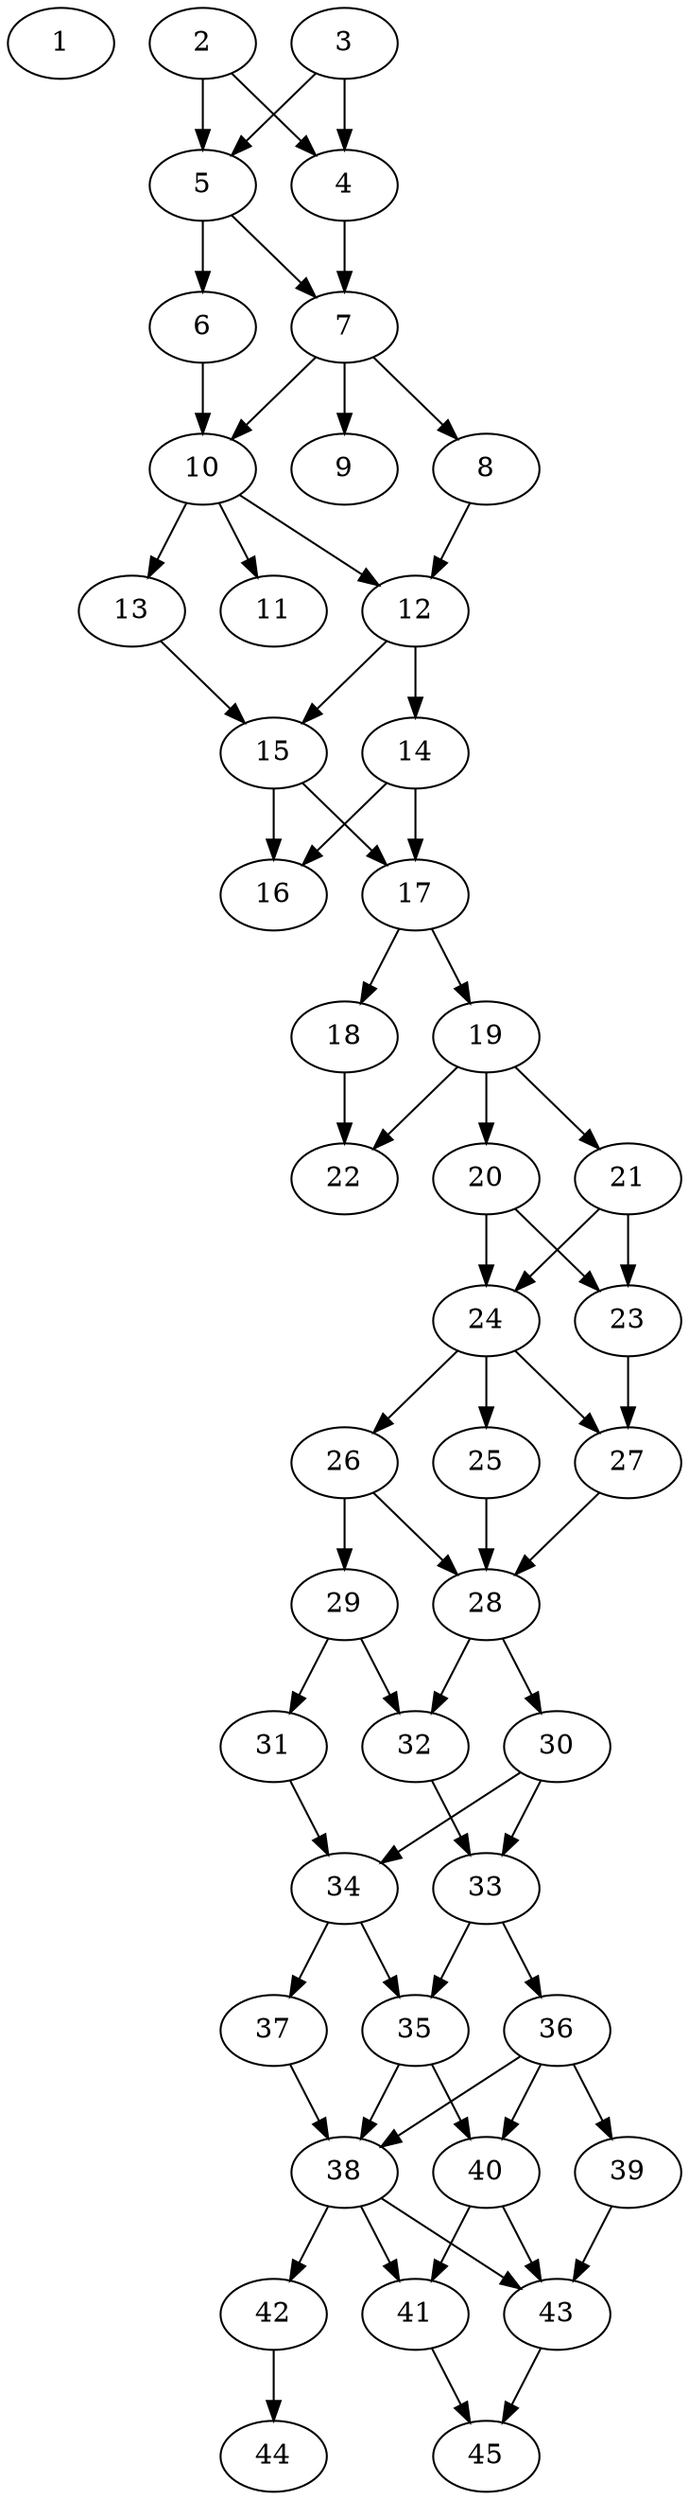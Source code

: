 // DAG automatically generated by daggen at Thu Oct  3 14:07:23 2019
// ./daggen --dot -n 45 --ccr 0.4 --fat 0.3 --regular 0.7 --density 0.7 --mindata 5242880 --maxdata 52428800 
digraph G {
  1 [size="103948800", alpha="0.11", expect_size="41579520"] 
  2 [size="48286720", alpha="0.10", expect_size="19314688"] 
  2 -> 4 [size ="19314688"]
  2 -> 5 [size ="19314688"]
  3 [size="73152000", alpha="0.09", expect_size="29260800"] 
  3 -> 4 [size ="29260800"]
  3 -> 5 [size ="29260800"]
  4 [size="71311360", alpha="0.14", expect_size="28524544"] 
  4 -> 7 [size ="28524544"]
  5 [size="115637760", alpha="0.03", expect_size="46255104"] 
  5 -> 6 [size ="46255104"]
  5 -> 7 [size ="46255104"]
  6 [size="23124480", alpha="0.02", expect_size="9249792"] 
  6 -> 10 [size ="9249792"]
  7 [size="55902720", alpha="0.08", expect_size="22361088"] 
  7 -> 8 [size ="22361088"]
  7 -> 9 [size ="22361088"]
  7 -> 10 [size ="22361088"]
  8 [size="43348480", alpha="0.03", expect_size="17339392"] 
  8 -> 12 [size ="17339392"]
  9 [size="80732160", alpha="0.04", expect_size="32292864"] 
  10 [size="53519360", alpha="0.03", expect_size="21407744"] 
  10 -> 11 [size ="21407744"]
  10 -> 12 [size ="21407744"]
  10 -> 13 [size ="21407744"]
  11 [size="95782400", alpha="0.08", expect_size="38312960"] 
  12 [size="40558080", alpha="0.07", expect_size="16223232"] 
  12 -> 14 [size ="16223232"]
  12 -> 15 [size ="16223232"]
  13 [size="100444160", alpha="0.06", expect_size="40177664"] 
  13 -> 15 [size ="40177664"]
  14 [size="37657600", alpha="0.14", expect_size="15063040"] 
  14 -> 16 [size ="15063040"]
  14 -> 17 [size ="15063040"]
  15 [size="118154240", alpha="0.00", expect_size="47261696"] 
  15 -> 16 [size ="47261696"]
  15 -> 17 [size ="47261696"]
  16 [size="20313600", alpha="0.05", expect_size="8125440"] 
  17 [size="33640960", alpha="0.17", expect_size="13456384"] 
  17 -> 18 [size ="13456384"]
  17 -> 19 [size ="13456384"]
  18 [size="80535040", alpha="0.12", expect_size="32214016"] 
  18 -> 22 [size ="32214016"]
  19 [size="98181120", alpha="0.06", expect_size="39272448"] 
  19 -> 20 [size ="39272448"]
  19 -> 21 [size ="39272448"]
  19 -> 22 [size ="39272448"]
  20 [size="120473600", alpha="0.13", expect_size="48189440"] 
  20 -> 23 [size ="48189440"]
  20 -> 24 [size ="48189440"]
  21 [size="17656320", alpha="0.17", expect_size="7062528"] 
  21 -> 23 [size ="7062528"]
  21 -> 24 [size ="7062528"]
  22 [size="66808320", alpha="0.06", expect_size="26723328"] 
  23 [size="105387520", alpha="0.05", expect_size="42155008"] 
  23 -> 27 [size ="42155008"]
  24 [size="25221120", alpha="0.14", expect_size="10088448"] 
  24 -> 25 [size ="10088448"]
  24 -> 26 [size ="10088448"]
  24 -> 27 [size ="10088448"]
  25 [size="109176320", alpha="0.01", expect_size="43670528"] 
  25 -> 28 [size ="43670528"]
  26 [size="111380480", alpha="0.09", expect_size="44552192"] 
  26 -> 28 [size ="44552192"]
  26 -> 29 [size ="44552192"]
  27 [size="20352000", alpha="0.04", expect_size="8140800"] 
  27 -> 28 [size ="8140800"]
  28 [size="119165440", alpha="0.05", expect_size="47666176"] 
  28 -> 30 [size ="47666176"]
  28 -> 32 [size ="47666176"]
  29 [size="73292800", alpha="0.17", expect_size="29317120"] 
  29 -> 31 [size ="29317120"]
  29 -> 32 [size ="29317120"]
  30 [size="106393600", alpha="0.16", expect_size="42557440"] 
  30 -> 33 [size ="42557440"]
  30 -> 34 [size ="42557440"]
  31 [size="67284480", alpha="0.09", expect_size="26913792"] 
  31 -> 34 [size ="26913792"]
  32 [size="46807040", alpha="0.07", expect_size="18722816"] 
  32 -> 33 [size ="18722816"]
  33 [size="80145920", alpha="0.19", expect_size="32058368"] 
  33 -> 35 [size ="32058368"]
  33 -> 36 [size ="32058368"]
  34 [size="109378560", alpha="0.16", expect_size="43751424"] 
  34 -> 35 [size ="43751424"]
  34 -> 37 [size ="43751424"]
  35 [size="74746880", alpha="0.10", expect_size="29898752"] 
  35 -> 38 [size ="29898752"]
  35 -> 40 [size ="29898752"]
  36 [size="78784000", alpha="0.06", expect_size="31513600"] 
  36 -> 38 [size ="31513600"]
  36 -> 39 [size ="31513600"]
  36 -> 40 [size ="31513600"]
  37 [size="13542400", alpha="0.05", expect_size="5416960"] 
  37 -> 38 [size ="5416960"]
  38 [size="39784960", alpha="0.15", expect_size="15913984"] 
  38 -> 41 [size ="15913984"]
  38 -> 42 [size ="15913984"]
  38 -> 43 [size ="15913984"]
  39 [size="69785600", alpha="0.00", expect_size="27914240"] 
  39 -> 43 [size ="27914240"]
  40 [size="53212160", alpha="0.04", expect_size="21284864"] 
  40 -> 41 [size ="21284864"]
  40 -> 43 [size ="21284864"]
  41 [size="30471680", alpha="0.08", expect_size="12188672"] 
  41 -> 45 [size ="12188672"]
  42 [size="84241920", alpha="0.01", expect_size="33696768"] 
  42 -> 44 [size ="33696768"]
  43 [size="124008960", alpha="0.09", expect_size="49603584"] 
  43 -> 45 [size ="49603584"]
  44 [size="119150080", alpha="0.00", expect_size="47660032"] 
  45 [size="94218240", alpha="0.07", expect_size="37687296"] 
}
